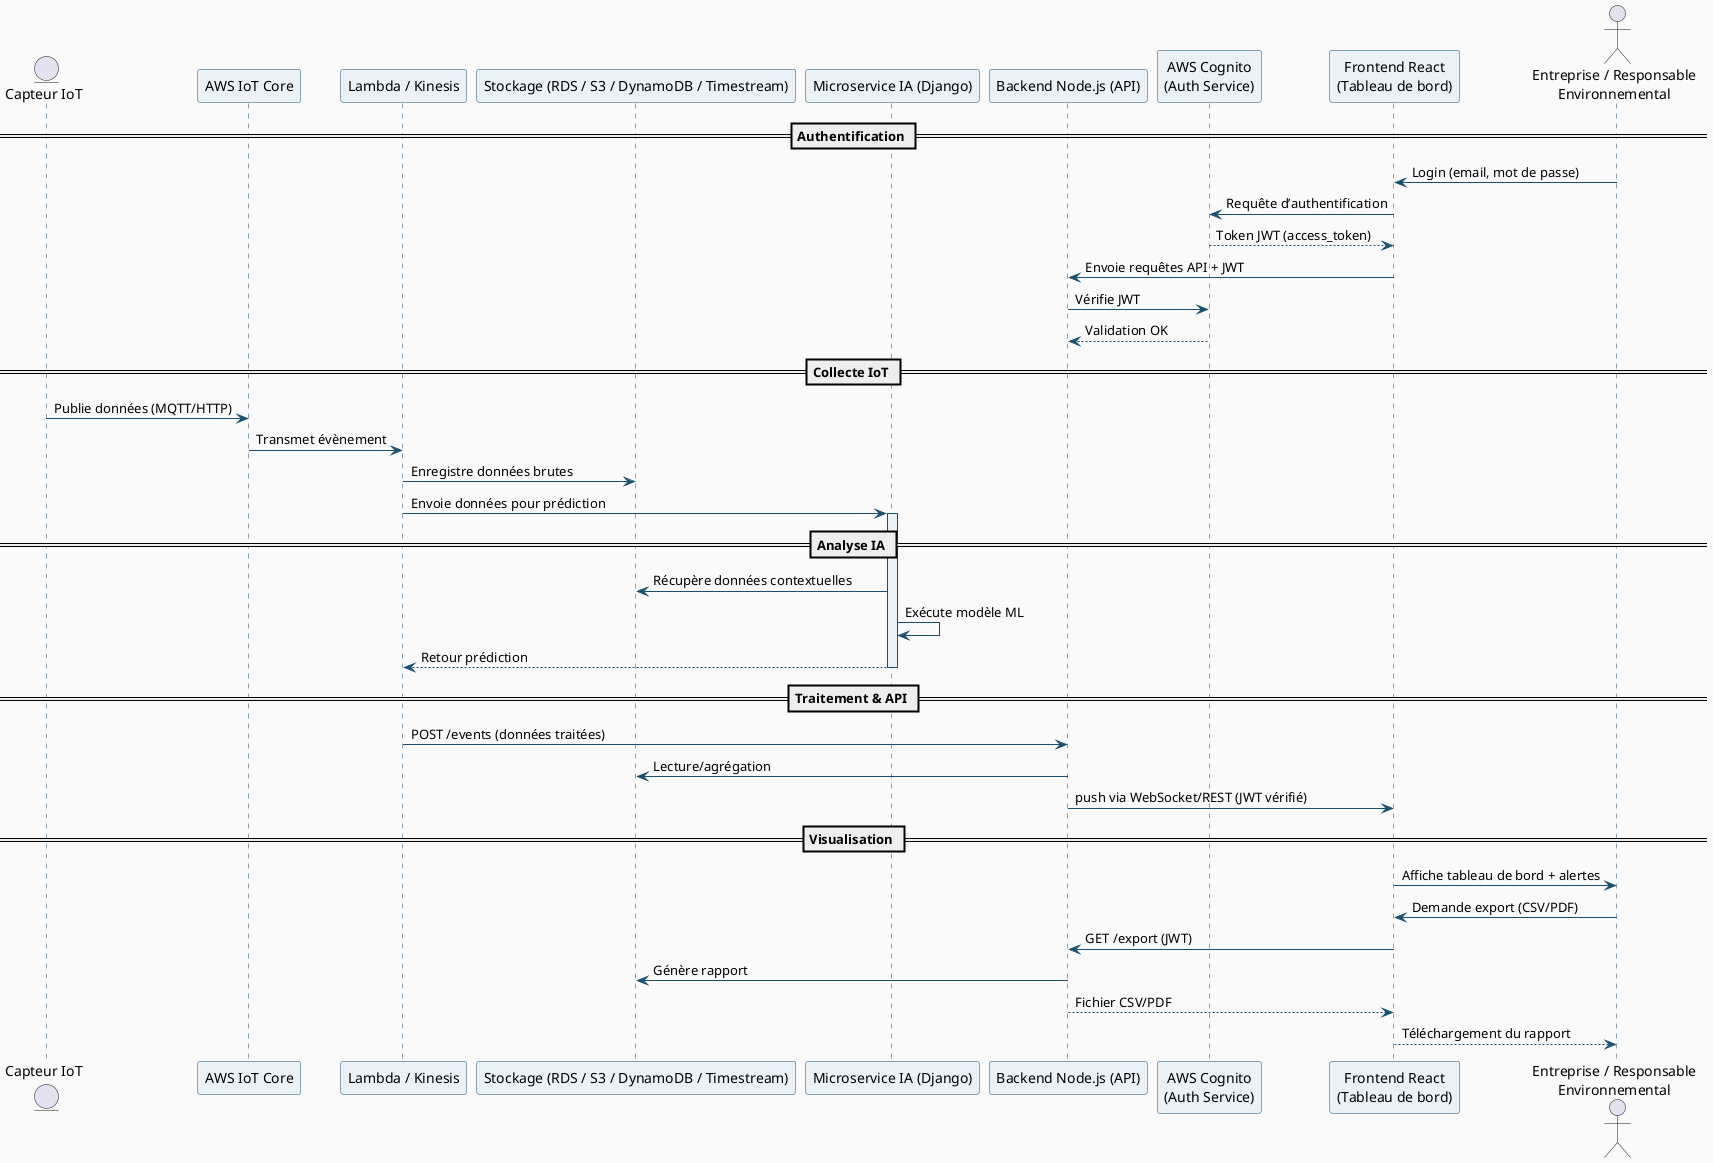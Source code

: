 @startuml Sequence_MAITSO_Auth
' ==== Style ====
skinparam backgroundColor #FAFAFA
skinparam sequence {
  ArrowColor #1B4F72
  LifeLineBorderColor #1B4F72
  LifeLineBackgroundColor #EAF2F8
  ParticipantBorderColor #1B4F72
  ParticipantBackgroundColor #EAF2F8
  BoxBorderColor #2E86C1
  BoxBackgroundColor #D6EAF8
  Shadowing true
}

entity "Capteur IoT" as Sensor
participant "AWS IoT Core" as IoTCore
participant "Lambda / Kinesis" as Lambda
participant "Stockage (RDS / S3 / DynamoDB / Timestream)" as Storage
participant "Microservice IA (Django)" as IA
participant "Backend Node.js (API)" as Backend
participant "AWS Cognito\n(Auth Service)" as Cognito
participant "Frontend React\n(Tableau de bord)" as Frontend
actor "Entreprise / Responsable\nEnvironnemental" as Entreprise

== Authentification ==
Entreprise -> Frontend : Login (email, mot de passe)
Frontend -> Cognito : Requête d’authentification
Cognito --> Frontend : Token JWT (access_token)
Frontend -> Backend : Envoie requêtes API + JWT
Backend -> Cognito : Vérifie JWT
Cognito --> Backend : Validation OK

== Collecte IoT ==
Sensor -> IoTCore : Publie données (MQTT/HTTP)
IoTCore -> Lambda : Transmet évènement
Lambda -> Storage : Enregistre données brutes
Lambda -> IA : Envoie données pour prédiction

== Analyse IA ==
activate IA
IA -> Storage : Récupère données contextuelles
IA -> IA : Exécute modèle ML
IA --> Lambda : Retour prédiction
deactivate IA

== Traitement & API ==
Lambda -> Backend : POST /events (données traitées)
Backend -> Storage : Lecture/agrégation
Backend -> Frontend : push via WebSocket/REST (JWT vérifié)

== Visualisation ==
Frontend -> Entreprise : Affiche tableau de bord + alertes
Entreprise -> Frontend : Demande export (CSV/PDF)
Frontend -> Backend : GET /export (JWT)
Backend -> Storage : Génère rapport
Backend --> Frontend : Fichier CSV/PDF
Frontend --> Entreprise : Téléchargement du rapport

@enduml
